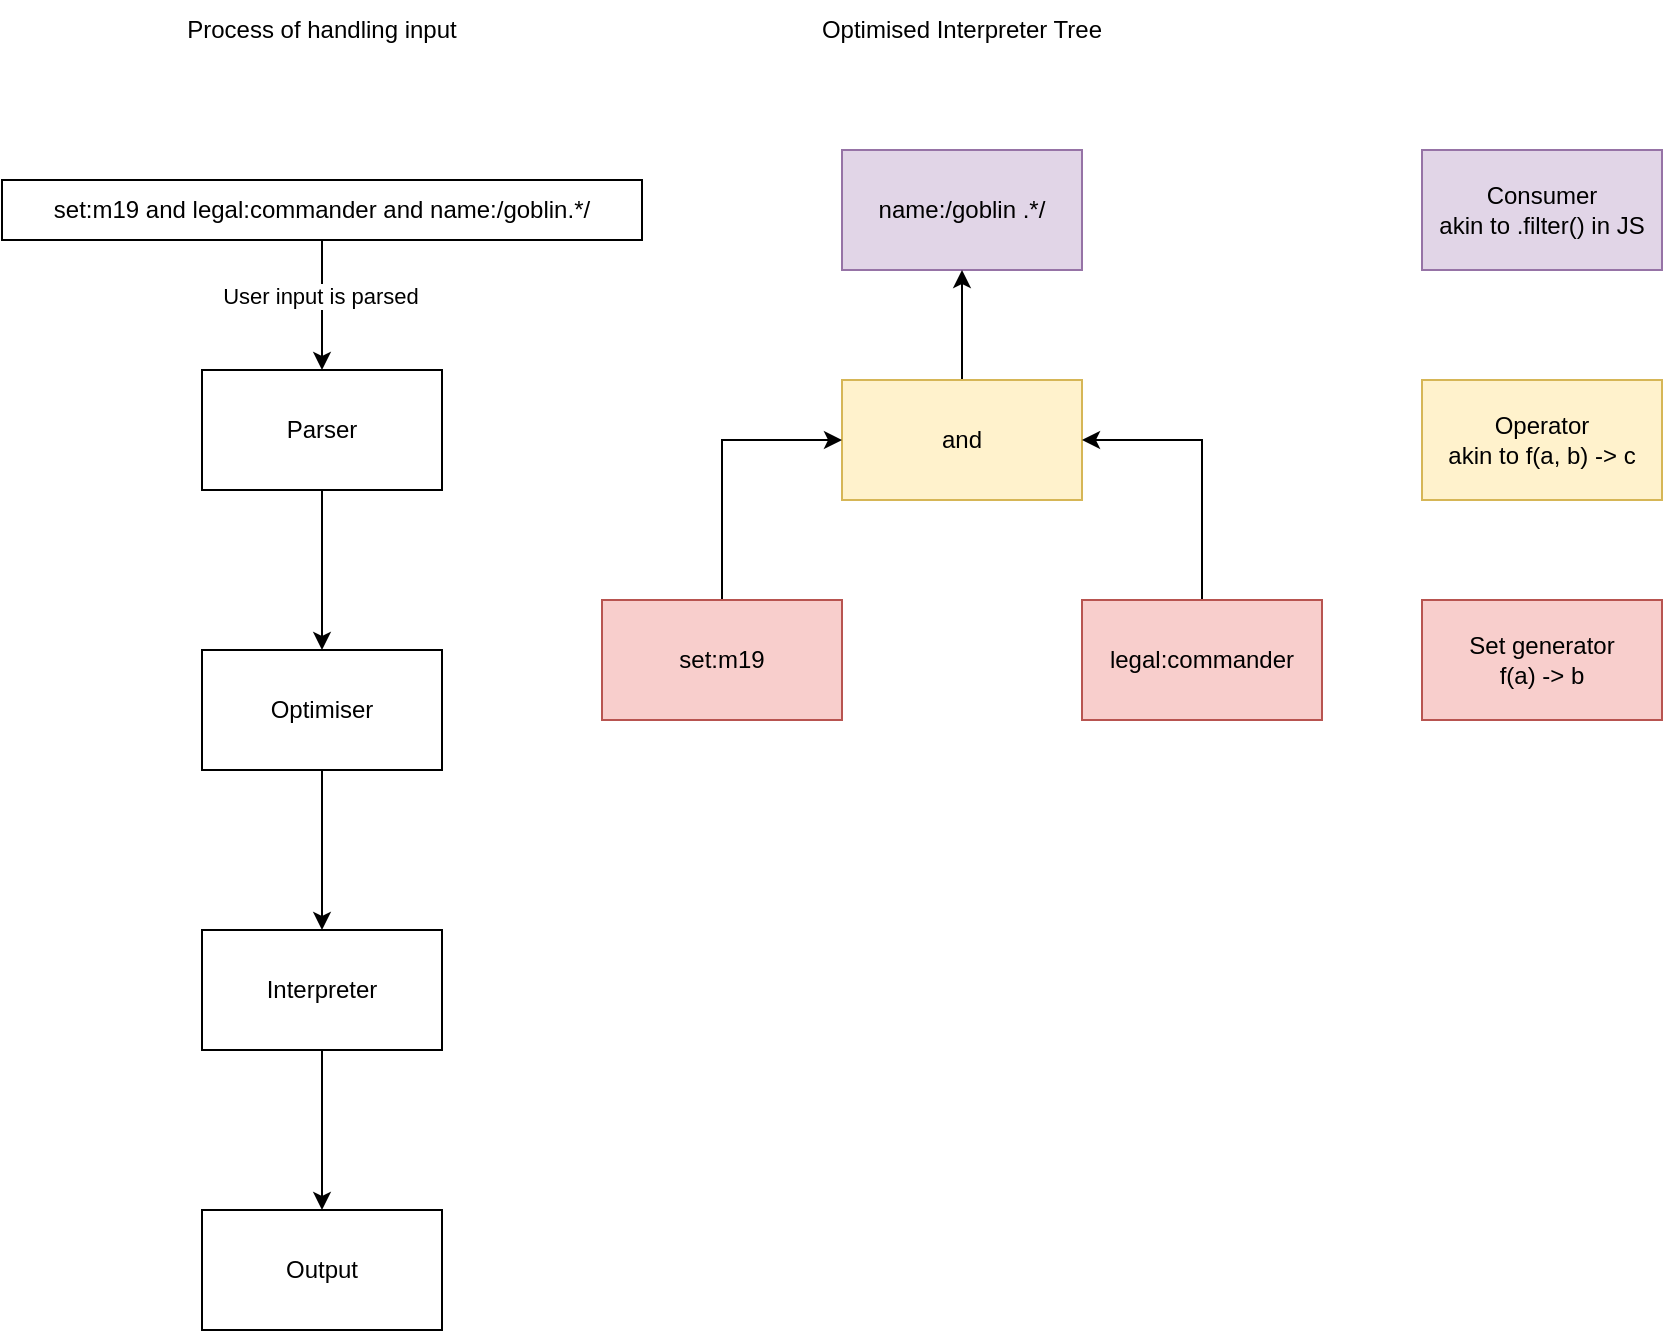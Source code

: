 <mxfile version="26.1.1">
  <diagram name="Page-1" id="LX342JlXSvGSfYBJ2ak4">
    <mxGraphModel dx="989" dy="567" grid="1" gridSize="10" guides="1" tooltips="1" connect="1" arrows="1" fold="1" page="1" pageScale="1" pageWidth="850" pageHeight="1100" math="0" shadow="0">
      <root>
        <mxCell id="0" />
        <mxCell id="1" parent="0" />
        <mxCell id="JE43KAWBD0UbRFeS0B9w-4" value="" style="edgeStyle=orthogonalEdgeStyle;rounded=0;orthogonalLoop=1;jettySize=auto;html=1;" edge="1" parent="1" source="JE43KAWBD0UbRFeS0B9w-2" target="JE43KAWBD0UbRFeS0B9w-3">
          <mxGeometry relative="1" as="geometry" />
        </mxCell>
        <mxCell id="JE43KAWBD0UbRFeS0B9w-5" value="User input is parsed" style="edgeLabel;html=1;align=center;verticalAlign=middle;resizable=0;points=[];" vertex="1" connectable="0" parent="JE43KAWBD0UbRFeS0B9w-4">
          <mxGeometry x="-0.145" y="-1" relative="1" as="geometry">
            <mxPoint as="offset" />
          </mxGeometry>
        </mxCell>
        <mxCell id="JE43KAWBD0UbRFeS0B9w-2" value="set:m19 and legal:commander and name:/goblin.*/" style="rounded=0;whiteSpace=wrap;html=1;" vertex="1" parent="1">
          <mxGeometry x="200" y="110" width="320" height="30" as="geometry" />
        </mxCell>
        <mxCell id="JE43KAWBD0UbRFeS0B9w-7" value="" style="edgeStyle=orthogonalEdgeStyle;rounded=0;orthogonalLoop=1;jettySize=auto;html=1;" edge="1" parent="1" source="JE43KAWBD0UbRFeS0B9w-3" target="JE43KAWBD0UbRFeS0B9w-6">
          <mxGeometry relative="1" as="geometry" />
        </mxCell>
        <mxCell id="JE43KAWBD0UbRFeS0B9w-3" value="Parser" style="whiteSpace=wrap;html=1;rounded=0;" vertex="1" parent="1">
          <mxGeometry x="300" y="205" width="120" height="60" as="geometry" />
        </mxCell>
        <mxCell id="JE43KAWBD0UbRFeS0B9w-9" value="" style="edgeStyle=orthogonalEdgeStyle;rounded=0;orthogonalLoop=1;jettySize=auto;html=1;" edge="1" parent="1" source="JE43KAWBD0UbRFeS0B9w-6" target="JE43KAWBD0UbRFeS0B9w-8">
          <mxGeometry relative="1" as="geometry" />
        </mxCell>
        <mxCell id="JE43KAWBD0UbRFeS0B9w-6" value="Optimiser" style="whiteSpace=wrap;html=1;rounded=0;" vertex="1" parent="1">
          <mxGeometry x="300" y="345" width="120" height="60" as="geometry" />
        </mxCell>
        <mxCell id="JE43KAWBD0UbRFeS0B9w-11" value="" style="edgeStyle=orthogonalEdgeStyle;rounded=0;orthogonalLoop=1;jettySize=auto;html=1;" edge="1" parent="1" source="JE43KAWBD0UbRFeS0B9w-8" target="JE43KAWBD0UbRFeS0B9w-10">
          <mxGeometry relative="1" as="geometry" />
        </mxCell>
        <mxCell id="JE43KAWBD0UbRFeS0B9w-8" value="Interpreter" style="whiteSpace=wrap;html=1;rounded=0;" vertex="1" parent="1">
          <mxGeometry x="300" y="485" width="120" height="60" as="geometry" />
        </mxCell>
        <mxCell id="JE43KAWBD0UbRFeS0B9w-10" value="Output" style="whiteSpace=wrap;html=1;rounded=0;" vertex="1" parent="1">
          <mxGeometry x="300" y="625" width="120" height="60" as="geometry" />
        </mxCell>
        <mxCell id="JE43KAWBD0UbRFeS0B9w-13" value="name:/goblin .*/" style="rounded=0;whiteSpace=wrap;html=1;fillColor=#e1d5e7;strokeColor=#9673a6;" vertex="1" parent="1">
          <mxGeometry x="620" y="95" width="120" height="60" as="geometry" />
        </mxCell>
        <mxCell id="JE43KAWBD0UbRFeS0B9w-15" style="edgeStyle=orthogonalEdgeStyle;rounded=0;orthogonalLoop=1;jettySize=auto;html=1;entryX=0.5;entryY=1;entryDx=0;entryDy=0;" edge="1" parent="1" source="JE43KAWBD0UbRFeS0B9w-14" target="JE43KAWBD0UbRFeS0B9w-13">
          <mxGeometry relative="1" as="geometry" />
        </mxCell>
        <mxCell id="JE43KAWBD0UbRFeS0B9w-14" value="and" style="rounded=0;whiteSpace=wrap;html=1;fillColor=#fff2cc;strokeColor=#d6b656;" vertex="1" parent="1">
          <mxGeometry x="620" y="210" width="120" height="60" as="geometry" />
        </mxCell>
        <mxCell id="JE43KAWBD0UbRFeS0B9w-18" style="edgeStyle=orthogonalEdgeStyle;rounded=0;orthogonalLoop=1;jettySize=auto;html=1;entryX=0;entryY=0.5;entryDx=0;entryDy=0;" edge="1" parent="1" source="JE43KAWBD0UbRFeS0B9w-16" target="JE43KAWBD0UbRFeS0B9w-14">
          <mxGeometry relative="1" as="geometry" />
        </mxCell>
        <mxCell id="JE43KAWBD0UbRFeS0B9w-16" value="set:m19" style="rounded=0;whiteSpace=wrap;html=1;fillColor=#f8cecc;strokeColor=#b85450;" vertex="1" parent="1">
          <mxGeometry x="500" y="320" width="120" height="60" as="geometry" />
        </mxCell>
        <mxCell id="JE43KAWBD0UbRFeS0B9w-19" style="edgeStyle=orthogonalEdgeStyle;rounded=0;orthogonalLoop=1;jettySize=auto;html=1;entryX=1;entryY=0.5;entryDx=0;entryDy=0;" edge="1" parent="1" source="JE43KAWBD0UbRFeS0B9w-17" target="JE43KAWBD0UbRFeS0B9w-14">
          <mxGeometry relative="1" as="geometry" />
        </mxCell>
        <mxCell id="JE43KAWBD0UbRFeS0B9w-17" value="legal:commander" style="rounded=0;whiteSpace=wrap;html=1;fillColor=#f8cecc;strokeColor=#b85450;" vertex="1" parent="1">
          <mxGeometry x="740" y="320" width="120" height="60" as="geometry" />
        </mxCell>
        <mxCell id="JE43KAWBD0UbRFeS0B9w-20" value="Process of handling input" style="text;html=1;align=center;verticalAlign=middle;whiteSpace=wrap;rounded=0;" vertex="1" parent="1">
          <mxGeometry x="290" y="20" width="140" height="30" as="geometry" />
        </mxCell>
        <mxCell id="JE43KAWBD0UbRFeS0B9w-21" value="Optimised Interpreter Tree" style="text;html=1;align=center;verticalAlign=middle;whiteSpace=wrap;rounded=0;" vertex="1" parent="1">
          <mxGeometry x="605" y="20" width="150" height="30" as="geometry" />
        </mxCell>
        <mxCell id="JE43KAWBD0UbRFeS0B9w-22" value="&lt;div&gt;Consumer&lt;/div&gt;&lt;div&gt;akin to .filter() in JS&lt;/div&gt;" style="rounded=0;whiteSpace=wrap;html=1;fillColor=#e1d5e7;strokeColor=#9673a6;" vertex="1" parent="1">
          <mxGeometry x="910" y="95" width="120" height="60" as="geometry" />
        </mxCell>
        <mxCell id="JE43KAWBD0UbRFeS0B9w-23" value="Operator&lt;br&gt;akin to f(a, b) -&amp;gt; c" style="rounded=0;whiteSpace=wrap;html=1;fillColor=#fff2cc;strokeColor=#d6b656;" vertex="1" parent="1">
          <mxGeometry x="910" y="210" width="120" height="60" as="geometry" />
        </mxCell>
        <mxCell id="JE43KAWBD0UbRFeS0B9w-24" value="&lt;div&gt;Set generator&lt;/div&gt;&lt;div&gt;f(a) -&amp;gt; b&lt;/div&gt;" style="rounded=0;whiteSpace=wrap;html=1;fillColor=#f8cecc;strokeColor=#b85450;" vertex="1" parent="1">
          <mxGeometry x="910" y="320" width="120" height="60" as="geometry" />
        </mxCell>
      </root>
    </mxGraphModel>
  </diagram>
</mxfile>
